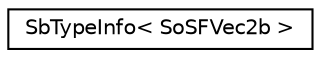 digraph "Graphical Class Hierarchy"
{
 // LATEX_PDF_SIZE
  edge [fontname="Helvetica",fontsize="10",labelfontname="Helvetica",labelfontsize="10"];
  node [fontname="Helvetica",fontsize="10",shape=record];
  rankdir="LR";
  Node0 [label="SbTypeInfo\< SoSFVec2b \>",height=0.2,width=0.4,color="black", fillcolor="white", style="filled",URL="$structSbTypeInfo_3_01SoSFVec2b_01_4.html",tooltip=" "];
}
